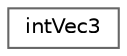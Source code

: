 digraph "Graphical Class Hierarchy"
{
 // LATEX_PDF_SIZE
  bgcolor="transparent";
  edge [fontname=Helvetica,fontsize=10,labelfontname=Helvetica,labelfontsize=10];
  node [fontname=Helvetica,fontsize=10,shape=box,height=0.2,width=0.4];
  rankdir="LR";
  Node0 [id="Node000000",label="intVec3",height=0.2,width=0.4,color="grey40", fillcolor="white", style="filled",URL="$structint_vec3.html",tooltip=" "];
}
